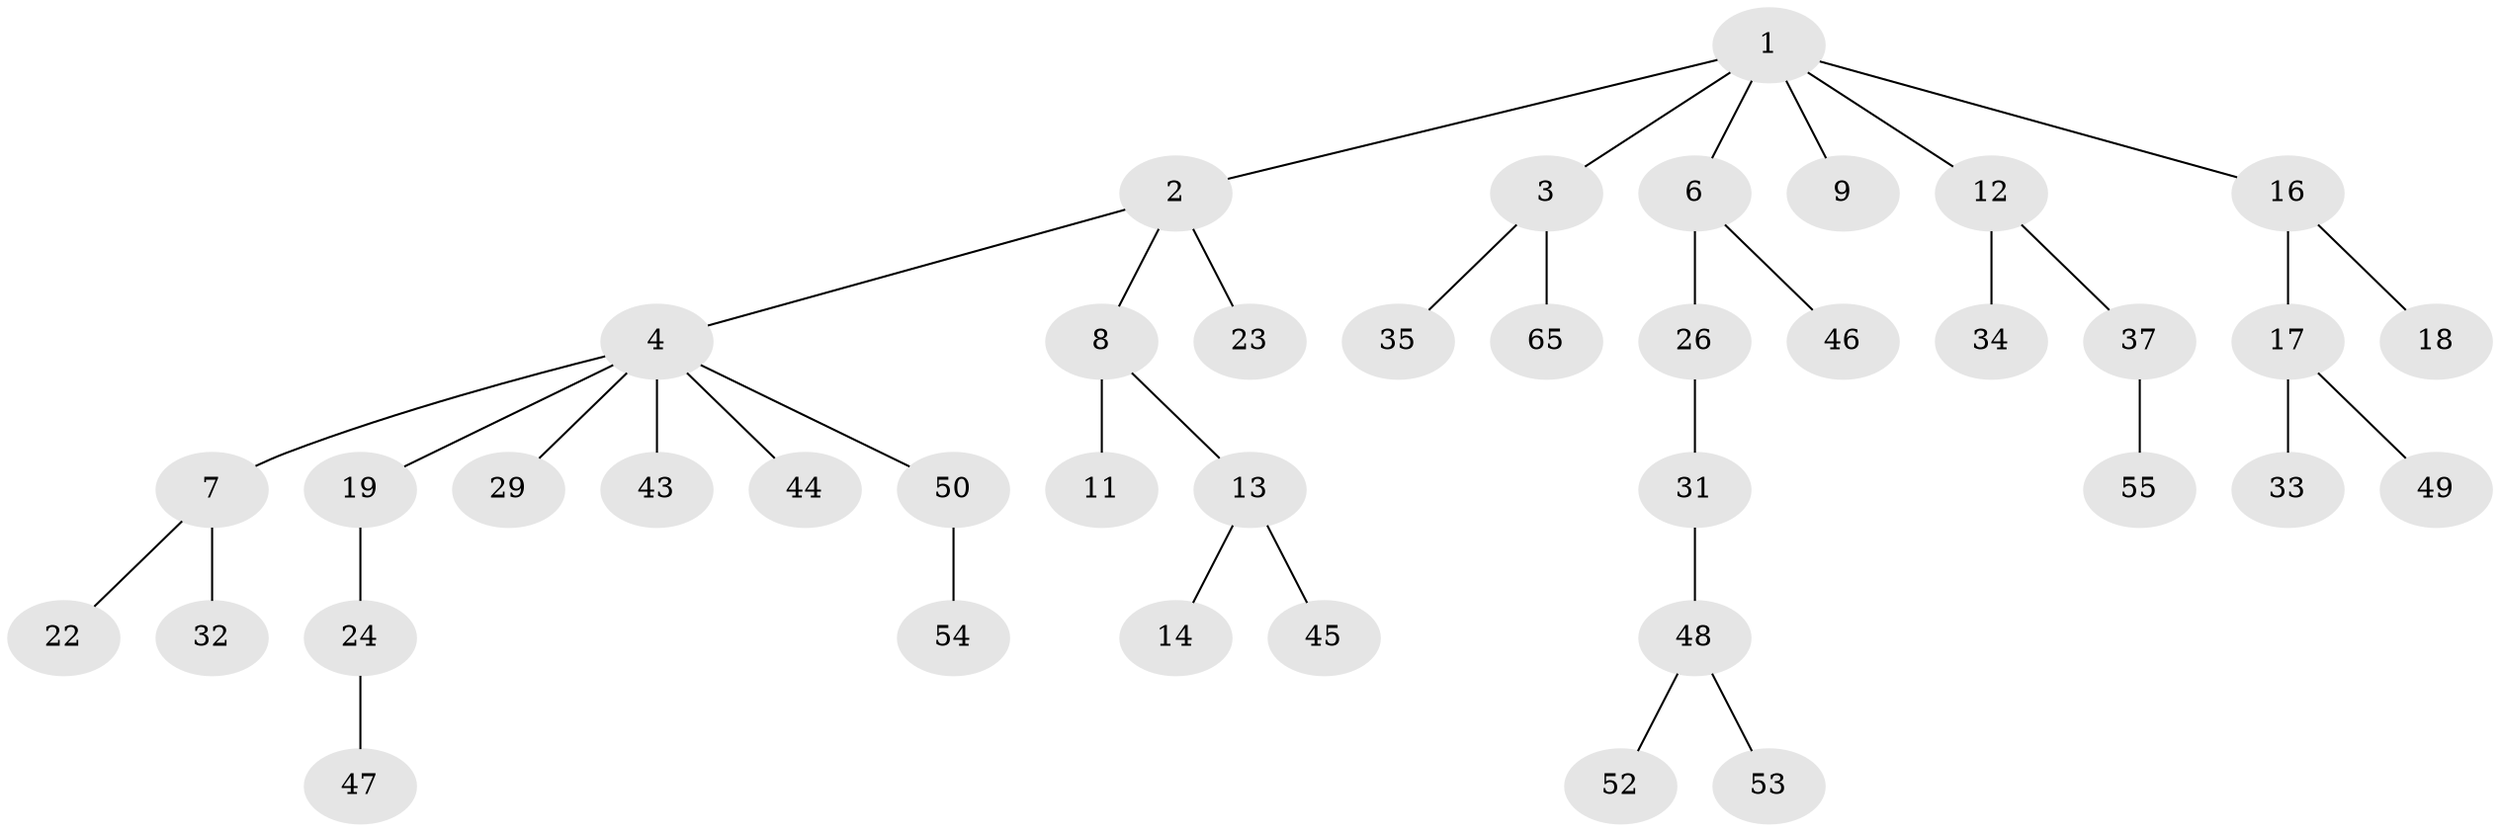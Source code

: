 // Generated by graph-tools (version 1.1) at 2025/24/03/03/25 07:24:06]
// undirected, 40 vertices, 39 edges
graph export_dot {
graph [start="1"]
  node [color=gray90,style=filled];
  1 [super="+30"];
  2 [super="+5"];
  3 [super="+41"];
  4 [super="+10"];
  6 [super="+21"];
  7 [super="+15"];
  8;
  9;
  11 [super="+59"];
  12 [super="+25"];
  13 [super="+64"];
  14;
  16;
  17 [super="+28"];
  18 [super="+38"];
  19 [super="+20"];
  22;
  23;
  24;
  26 [super="+27"];
  29 [super="+57"];
  31 [super="+36"];
  32 [super="+42"];
  33;
  34 [super="+39"];
  35;
  37 [super="+40"];
  43;
  44;
  45;
  46 [super="+63"];
  47 [super="+62"];
  48 [super="+56"];
  49 [super="+61"];
  50 [super="+51"];
  52 [super="+60"];
  53;
  54;
  55 [super="+58"];
  65;
  1 -- 2;
  1 -- 3;
  1 -- 6;
  1 -- 9;
  1 -- 12;
  1 -- 16;
  2 -- 4;
  2 -- 8;
  2 -- 23;
  3 -- 35;
  3 -- 65;
  4 -- 7;
  4 -- 43;
  4 -- 50;
  4 -- 19;
  4 -- 44;
  4 -- 29;
  6 -- 26;
  6 -- 46;
  7 -- 22;
  7 -- 32;
  8 -- 11;
  8 -- 13;
  12 -- 34;
  12 -- 37;
  13 -- 14;
  13 -- 45;
  16 -- 17;
  16 -- 18;
  17 -- 49;
  17 -- 33;
  19 -- 24;
  24 -- 47;
  26 -- 31;
  31 -- 48;
  37 -- 55;
  48 -- 52;
  48 -- 53;
  50 -- 54;
}
